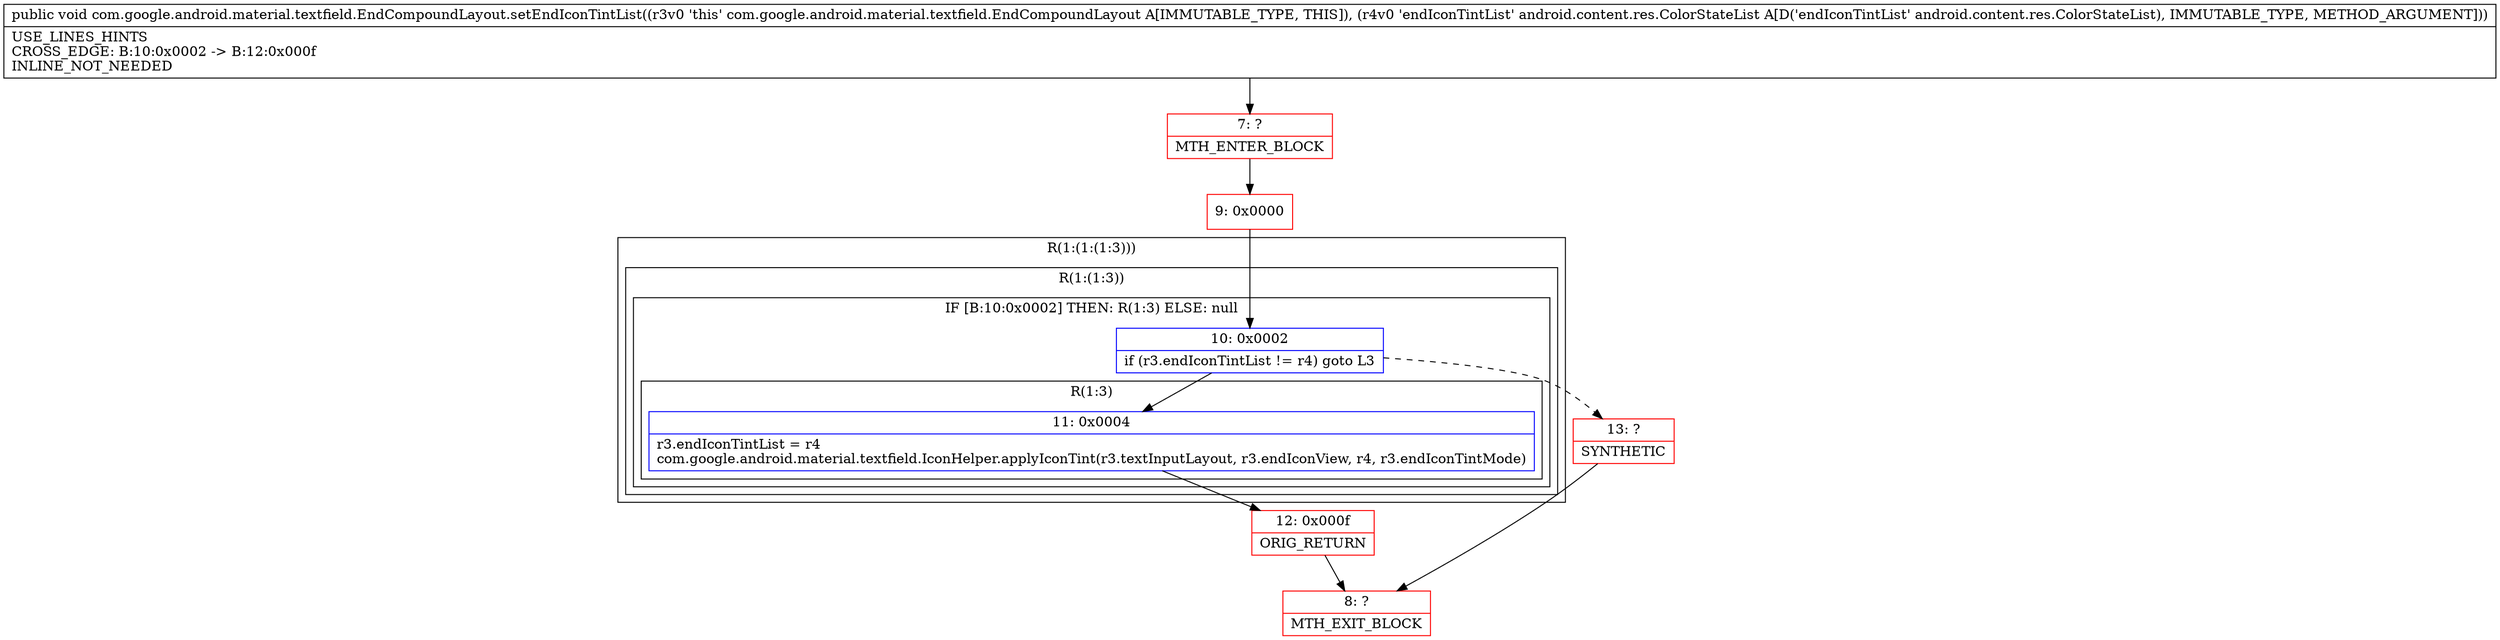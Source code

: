 digraph "CFG forcom.google.android.material.textfield.EndCompoundLayout.setEndIconTintList(Landroid\/content\/res\/ColorStateList;)V" {
subgraph cluster_Region_503375048 {
label = "R(1:(1:(1:3)))";
node [shape=record,color=blue];
subgraph cluster_Region_1275528940 {
label = "R(1:(1:3))";
node [shape=record,color=blue];
subgraph cluster_IfRegion_1154823432 {
label = "IF [B:10:0x0002] THEN: R(1:3) ELSE: null";
node [shape=record,color=blue];
Node_10 [shape=record,label="{10\:\ 0x0002|if (r3.endIconTintList != r4) goto L3\l}"];
subgraph cluster_Region_1374266887 {
label = "R(1:3)";
node [shape=record,color=blue];
Node_11 [shape=record,label="{11\:\ 0x0004|r3.endIconTintList = r4\lcom.google.android.material.textfield.IconHelper.applyIconTint(r3.textInputLayout, r3.endIconView, r4, r3.endIconTintMode)\l}"];
}
}
}
}
Node_7 [shape=record,color=red,label="{7\:\ ?|MTH_ENTER_BLOCK\l}"];
Node_9 [shape=record,color=red,label="{9\:\ 0x0000}"];
Node_12 [shape=record,color=red,label="{12\:\ 0x000f|ORIG_RETURN\l}"];
Node_8 [shape=record,color=red,label="{8\:\ ?|MTH_EXIT_BLOCK\l}"];
Node_13 [shape=record,color=red,label="{13\:\ ?|SYNTHETIC\l}"];
MethodNode[shape=record,label="{public void com.google.android.material.textfield.EndCompoundLayout.setEndIconTintList((r3v0 'this' com.google.android.material.textfield.EndCompoundLayout A[IMMUTABLE_TYPE, THIS]), (r4v0 'endIconTintList' android.content.res.ColorStateList A[D('endIconTintList' android.content.res.ColorStateList), IMMUTABLE_TYPE, METHOD_ARGUMENT]))  | USE_LINES_HINTS\lCROSS_EDGE: B:10:0x0002 \-\> B:12:0x000f\lINLINE_NOT_NEEDED\l}"];
MethodNode -> Node_7;Node_10 -> Node_11;
Node_10 -> Node_13[style=dashed];
Node_11 -> Node_12;
Node_7 -> Node_9;
Node_9 -> Node_10;
Node_12 -> Node_8;
Node_13 -> Node_8;
}

